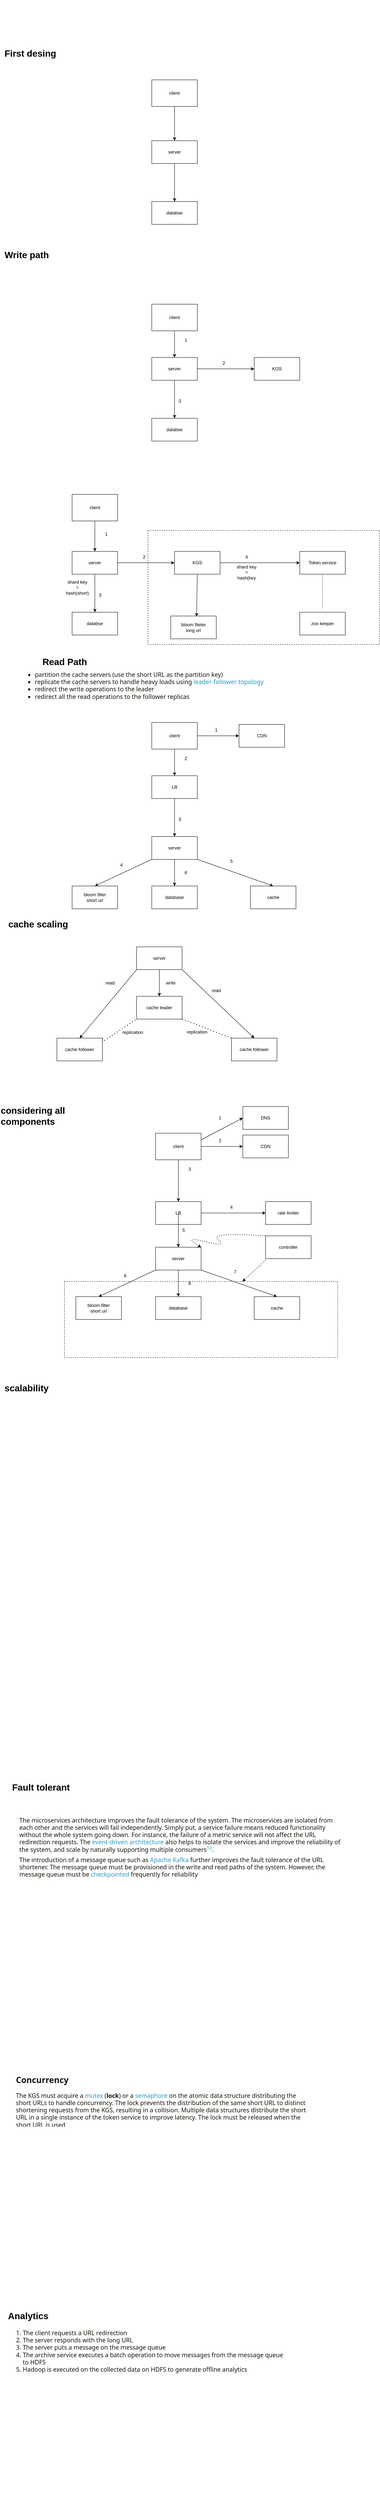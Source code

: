 <mxfile version="24.7.17">
  <diagram name="Page-1" id="XG6kTlbUiC65EXP4oLxX">
    <mxGraphModel dx="1811" dy="2962" grid="1" gridSize="10" guides="1" tooltips="1" connect="1" arrows="1" fold="1" page="1" pageScale="1" pageWidth="827" pageHeight="1169" math="0" shadow="0">
      <root>
        <mxCell id="0" />
        <mxCell id="1" parent="0" />
        <mxCell id="hkUYqx7d3SaLa9oezbLV-2" value="" style="endArrow=classic;html=1;rounded=0;exitX=0.5;exitY=0;exitDx=0;exitDy=0;entryX=0.5;entryY=1;entryDx=0;entryDy=0;noEdgeStyle=1;orthogonal=1;" edge="1" parent="1" source="hkUYqx7d3SaLa9oezbLV-6" target="hkUYqx7d3SaLa9oezbLV-3">
          <mxGeometry width="50" height="50" relative="1" as="geometry">
            <mxPoint x="420" y="-1765" as="sourcePoint" />
            <mxPoint x="510" y="-1770" as="targetPoint" />
            <Array as="points">
              <mxPoint x="320" y="-1828" />
              <mxPoint x="320" y="-1760" />
            </Array>
          </mxGeometry>
        </mxCell>
        <mxCell id="hkUYqx7d3SaLa9oezbLV-3" value="server" style="rounded=0;whiteSpace=wrap;html=1;direction=west;" vertex="1" parent="1">
          <mxGeometry x="260" y="-1740" width="120" height="60" as="geometry" />
        </mxCell>
        <mxCell id="hkUYqx7d3SaLa9oezbLV-4" value="databse" style="rounded=0;whiteSpace=wrap;html=1;direction=west;" vertex="1" parent="1">
          <mxGeometry x="260" y="-1580" width="120" height="60" as="geometry" />
        </mxCell>
        <mxCell id="hkUYqx7d3SaLa9oezbLV-5" value="" style="endArrow=classic;html=1;rounded=0;entryX=0.5;entryY=1;entryDx=0;entryDy=0;exitX=0.5;exitY=0;exitDx=0;exitDy=0;noEdgeStyle=1;orthogonal=1;" edge="1" parent="1" source="hkUYqx7d3SaLa9oezbLV-3" target="hkUYqx7d3SaLa9oezbLV-4">
          <mxGeometry width="50" height="50" relative="1" as="geometry">
            <mxPoint x="650" y="-1550" as="sourcePoint" />
            <mxPoint x="700" y="-1600" as="targetPoint" />
            <Array as="points">
              <mxPoint x="320" y="-1668" />
              <mxPoint x="320" y="-1592" />
            </Array>
          </mxGeometry>
        </mxCell>
        <mxCell id="hkUYqx7d3SaLa9oezbLV-6" value="client" style="rounded=0;whiteSpace=wrap;html=1;direction=west;" vertex="1" parent="1">
          <mxGeometry x="260" y="-1900" width="120" height="70" as="geometry" />
        </mxCell>
        <mxCell id="hkUYqx7d3SaLa9oezbLV-8" value="" style="endArrow=classic;html=1;rounded=0;exitX=0.5;exitY=0;exitDx=0;exitDy=0;entryX=0.5;entryY=1;entryDx=0;entryDy=0;noEdgeStyle=1;orthogonal=1;" edge="1" parent="1" source="hkUYqx7d3SaLa9oezbLV-12" target="hkUYqx7d3SaLa9oezbLV-9">
          <mxGeometry width="50" height="50" relative="1" as="geometry">
            <mxPoint x="420" y="-1195" as="sourcePoint" />
            <mxPoint x="510" y="-1200" as="targetPoint" />
            <Array as="points">
              <mxPoint x="320" y="-1258" />
              <mxPoint x="320" y="-1190" />
            </Array>
          </mxGeometry>
        </mxCell>
        <mxCell id="hkUYqx7d3SaLa9oezbLV-9" value="server" style="rounded=0;whiteSpace=wrap;html=1;direction=west;" vertex="1" parent="1">
          <mxGeometry x="260" y="-1170" width="120" height="60" as="geometry" />
        </mxCell>
        <mxCell id="hkUYqx7d3SaLa9oezbLV-10" value="databse" style="rounded=0;whiteSpace=wrap;html=1;direction=west;" vertex="1" parent="1">
          <mxGeometry x="260" y="-1010" width="120" height="60" as="geometry" />
        </mxCell>
        <mxCell id="hkUYqx7d3SaLa9oezbLV-11" value="" style="endArrow=classic;html=1;rounded=0;entryX=0.5;entryY=1;entryDx=0;entryDy=0;exitX=0.5;exitY=0;exitDx=0;exitDy=0;noEdgeStyle=1;orthogonal=1;" edge="1" parent="1" source="hkUYqx7d3SaLa9oezbLV-9" target="hkUYqx7d3SaLa9oezbLV-10">
          <mxGeometry width="50" height="50" relative="1" as="geometry">
            <mxPoint x="650" y="-980" as="sourcePoint" />
            <mxPoint x="700" y="-1030" as="targetPoint" />
            <Array as="points">
              <mxPoint x="320" y="-1098" />
              <mxPoint x="320" y="-1022" />
            </Array>
          </mxGeometry>
        </mxCell>
        <mxCell id="hkUYqx7d3SaLa9oezbLV-12" value="client" style="rounded=0;whiteSpace=wrap;html=1;direction=west;" vertex="1" parent="1">
          <mxGeometry x="260" y="-1310" width="120" height="70" as="geometry" />
        </mxCell>
        <mxCell id="hkUYqx7d3SaLa9oezbLV-13" value="KGS" style="rounded=0;whiteSpace=wrap;html=1;" vertex="1" parent="1">
          <mxGeometry x="530" y="-1170" width="120" height="60" as="geometry" />
        </mxCell>
        <mxCell id="hkUYqx7d3SaLa9oezbLV-14" value="" style="endArrow=classic;html=1;rounded=0;entryX=0;entryY=0.5;entryDx=0;entryDy=0;exitX=0;exitY=0.5;exitDx=0;exitDy=0;" edge="1" parent="1" source="hkUYqx7d3SaLa9oezbLV-9" target="hkUYqx7d3SaLa9oezbLV-13">
          <mxGeometry width="50" height="50" relative="1" as="geometry">
            <mxPoint x="340" y="-1110" as="sourcePoint" />
            <mxPoint x="390" y="-1160" as="targetPoint" />
          </mxGeometry>
        </mxCell>
        <mxCell id="hkUYqx7d3SaLa9oezbLV-15" value="1" style="text;html=1;align=center;verticalAlign=middle;whiteSpace=wrap;rounded=0;" vertex="1" parent="1">
          <mxGeometry x="320" y="-1230" width="60" height="30" as="geometry" />
        </mxCell>
        <mxCell id="hkUYqx7d3SaLa9oezbLV-16" value="2" style="text;html=1;align=center;verticalAlign=middle;whiteSpace=wrap;rounded=0;" vertex="1" parent="1">
          <mxGeometry x="420" y="-1170" width="60" height="30" as="geometry" />
        </mxCell>
        <mxCell id="hkUYqx7d3SaLa9oezbLV-17" value="3" style="text;html=1;align=center;verticalAlign=middle;whiteSpace=wrap;rounded=0;" vertex="1" parent="1">
          <mxGeometry x="304" y="-1070" width="60" height="30" as="geometry" />
        </mxCell>
        <mxCell id="hkUYqx7d3SaLa9oezbLV-33" value="" style="endArrow=classic;html=1;rounded=0;exitX=0.5;exitY=0;exitDx=0;exitDy=0;entryX=0.5;entryY=1;entryDx=0;entryDy=0;noEdgeStyle=1;orthogonal=1;" edge="1" parent="1" source="hkUYqx7d3SaLa9oezbLV-37" target="hkUYqx7d3SaLa9oezbLV-34">
          <mxGeometry width="50" height="50" relative="1" as="geometry">
            <mxPoint x="210" y="-685" as="sourcePoint" />
            <mxPoint x="300" y="-690" as="targetPoint" />
            <Array as="points">
              <mxPoint x="110" y="-748" />
              <mxPoint x="110" y="-680" />
            </Array>
          </mxGeometry>
        </mxCell>
        <mxCell id="hkUYqx7d3SaLa9oezbLV-34" value="server" style="rounded=0;whiteSpace=wrap;html=1;direction=west;" vertex="1" parent="1">
          <mxGeometry x="50" y="-660" width="120" height="60" as="geometry" />
        </mxCell>
        <mxCell id="hkUYqx7d3SaLa9oezbLV-35" value="databse" style="rounded=0;whiteSpace=wrap;html=1;direction=west;" vertex="1" parent="1">
          <mxGeometry x="50" y="-500" width="120" height="60" as="geometry" />
        </mxCell>
        <mxCell id="hkUYqx7d3SaLa9oezbLV-36" value="" style="endArrow=classic;html=1;rounded=0;entryX=0.5;entryY=1;entryDx=0;entryDy=0;exitX=0.5;exitY=0;exitDx=0;exitDy=0;noEdgeStyle=1;orthogonal=1;" edge="1" parent="1" source="hkUYqx7d3SaLa9oezbLV-34" target="hkUYqx7d3SaLa9oezbLV-35">
          <mxGeometry width="50" height="50" relative="1" as="geometry">
            <mxPoint x="440" y="-470" as="sourcePoint" />
            <mxPoint x="490" y="-520" as="targetPoint" />
            <Array as="points">
              <mxPoint x="110" y="-588" />
              <mxPoint x="110" y="-512" />
            </Array>
          </mxGeometry>
        </mxCell>
        <mxCell id="hkUYqx7d3SaLa9oezbLV-37" value="client" style="rounded=0;whiteSpace=wrap;html=1;direction=west;" vertex="1" parent="1">
          <mxGeometry x="50" y="-810" width="120" height="70" as="geometry" />
        </mxCell>
        <mxCell id="hkUYqx7d3SaLa9oezbLV-38" value="KGS" style="rounded=0;whiteSpace=wrap;html=1;" vertex="1" parent="1">
          <mxGeometry x="320" y="-660" width="120" height="60" as="geometry" />
        </mxCell>
        <mxCell id="hkUYqx7d3SaLa9oezbLV-39" value="" style="endArrow=classic;html=1;rounded=0;entryX=0;entryY=0.5;entryDx=0;entryDy=0;exitX=0;exitY=0.5;exitDx=0;exitDy=0;" edge="1" parent="1" source="hkUYqx7d3SaLa9oezbLV-34" target="hkUYqx7d3SaLa9oezbLV-38">
          <mxGeometry width="50" height="50" relative="1" as="geometry">
            <mxPoint x="130" y="-600" as="sourcePoint" />
            <mxPoint x="180" y="-650" as="targetPoint" />
          </mxGeometry>
        </mxCell>
        <mxCell id="hkUYqx7d3SaLa9oezbLV-40" value="1" style="text;html=1;align=center;verticalAlign=middle;whiteSpace=wrap;rounded=0;" vertex="1" parent="1">
          <mxGeometry x="110" y="-720" width="60" height="30" as="geometry" />
        </mxCell>
        <mxCell id="hkUYqx7d3SaLa9oezbLV-41" value="2" style="text;html=1;align=center;verticalAlign=middle;whiteSpace=wrap;rounded=0;" vertex="1" parent="1">
          <mxGeometry x="210" y="-660" width="60" height="30" as="geometry" />
        </mxCell>
        <mxCell id="hkUYqx7d3SaLa9oezbLV-42" value="3" style="text;html=1;align=center;verticalAlign=middle;whiteSpace=wrap;rounded=0;" vertex="1" parent="1">
          <mxGeometry x="94" y="-560" width="60" height="30" as="geometry" />
        </mxCell>
        <mxCell id="hkUYqx7d3SaLa9oezbLV-43" value="Token service" style="rounded=0;whiteSpace=wrap;html=1;" vertex="1" parent="1">
          <mxGeometry x="650" y="-660" width="120" height="60" as="geometry" />
        </mxCell>
        <mxCell id="hkUYqx7d3SaLa9oezbLV-44" value="" style="endArrow=classic;html=1;rounded=0;entryX=0;entryY=0.5;entryDx=0;entryDy=0;exitX=1;exitY=0.5;exitDx=0;exitDy=0;" edge="1" parent="1" source="hkUYqx7d3SaLa9oezbLV-38" target="hkUYqx7d3SaLa9oezbLV-43">
          <mxGeometry width="50" height="50" relative="1" as="geometry">
            <mxPoint x="340" y="-730" as="sourcePoint" />
            <mxPoint x="390" y="-780" as="targetPoint" />
          </mxGeometry>
        </mxCell>
        <mxCell id="hkUYqx7d3SaLa9oezbLV-45" value="4" style="text;html=1;align=center;verticalAlign=middle;whiteSpace=wrap;rounded=0;" vertex="1" parent="1">
          <mxGeometry x="480" y="-660" width="60" height="30" as="geometry" />
        </mxCell>
        <mxCell id="hkUYqx7d3SaLa9oezbLV-46" value="bloom fileter&lt;br&gt;long url" style="rounded=0;whiteSpace=wrap;html=1;" vertex="1" parent="1">
          <mxGeometry x="310" y="-490" width="120" height="60" as="geometry" />
        </mxCell>
        <mxCell id="hkUYqx7d3SaLa9oezbLV-47" value="zoo keeper" style="rounded=0;whiteSpace=wrap;html=1;" vertex="1" parent="1">
          <mxGeometry x="650" y="-500" width="120" height="60" as="geometry" />
        </mxCell>
        <mxCell id="hkUYqx7d3SaLa9oezbLV-48" value="" style="endArrow=none;dashed=1;html=1;rounded=0;entryX=0.5;entryY=1;entryDx=0;entryDy=0;" edge="1" parent="1" target="hkUYqx7d3SaLa9oezbLV-43">
          <mxGeometry width="50" height="50" relative="1" as="geometry">
            <mxPoint x="710" y="-510" as="sourcePoint" />
            <mxPoint x="720" y="-600" as="targetPoint" />
          </mxGeometry>
        </mxCell>
        <mxCell id="hkUYqx7d3SaLa9oezbLV-49" value="shard key = hash(key" style="text;html=1;align=center;verticalAlign=middle;whiteSpace=wrap;rounded=0;" vertex="1" parent="1">
          <mxGeometry x="480" y="-620" width="60" height="30" as="geometry" />
        </mxCell>
        <mxCell id="hkUYqx7d3SaLa9oezbLV-50" value="" style="endArrow=classic;html=1;rounded=0;entryX=0.567;entryY=0.017;entryDx=0;entryDy=0;entryPerimeter=0;exitX=0.5;exitY=1;exitDx=0;exitDy=0;" edge="1" parent="1" source="hkUYqx7d3SaLa9oezbLV-38" target="hkUYqx7d3SaLa9oezbLV-46">
          <mxGeometry width="50" height="50" relative="1" as="geometry">
            <mxPoint x="340" y="-640" as="sourcePoint" />
            <mxPoint x="390" y="-690" as="targetPoint" />
          </mxGeometry>
        </mxCell>
        <mxCell id="hkUYqx7d3SaLa9oezbLV-52" value="shard key = hash(short)" style="text;html=1;align=center;verticalAlign=middle;whiteSpace=wrap;rounded=0;" vertex="1" parent="1">
          <mxGeometry x="34" y="-580" width="60" height="30" as="geometry" />
        </mxCell>
        <mxCell id="hkUYqx7d3SaLa9oezbLV-53" value="" style="swimlane;startSize=0;dashed=1;" vertex="1" parent="1">
          <mxGeometry x="250" y="-715" width="610" height="300" as="geometry" />
        </mxCell>
        <mxCell id="hkUYqx7d3SaLa9oezbLV-56" value="&lt;h1 style=&quot;margin-top: 0px;&quot;&gt;Read Path&lt;/h1&gt;" style="text;html=1;whiteSpace=wrap;overflow=hidden;rounded=0;" vertex="1" parent="1">
          <mxGeometry x="-30" y="-390" width="180" height="120" as="geometry" />
        </mxCell>
        <mxCell id="hkUYqx7d3SaLa9oezbLV-57" value="" style="endArrow=classic;html=1;rounded=0;exitX=0.5;exitY=0;exitDx=0;exitDy=0;entryX=0.5;entryY=1;entryDx=0;entryDy=0;noEdgeStyle=1;orthogonal=1;" edge="1" parent="1" source="hkUYqx7d3SaLa9oezbLV-61" target="hkUYqx7d3SaLa9oezbLV-58">
          <mxGeometry width="50" height="50" relative="1" as="geometry">
            <mxPoint x="420" y="-95" as="sourcePoint" />
            <mxPoint x="510" y="-100" as="targetPoint" />
            <Array as="points">
              <mxPoint x="320" y="-158" />
              <mxPoint x="320" y="-90" />
            </Array>
          </mxGeometry>
        </mxCell>
        <mxCell id="hkUYqx7d3SaLa9oezbLV-58" value="LB" style="rounded=0;whiteSpace=wrap;html=1;direction=west;" vertex="1" parent="1">
          <mxGeometry x="260" y="-70" width="120" height="60" as="geometry" />
        </mxCell>
        <mxCell id="hkUYqx7d3SaLa9oezbLV-59" value="server" style="rounded=0;whiteSpace=wrap;html=1;direction=west;" vertex="1" parent="1">
          <mxGeometry x="260" y="90" width="120" height="60" as="geometry" />
        </mxCell>
        <mxCell id="hkUYqx7d3SaLa9oezbLV-60" value="" style="endArrow=classic;html=1;rounded=0;entryX=0.5;entryY=1;entryDx=0;entryDy=0;exitX=0.5;exitY=0;exitDx=0;exitDy=0;noEdgeStyle=1;orthogonal=1;" edge="1" parent="1" source="hkUYqx7d3SaLa9oezbLV-58" target="hkUYqx7d3SaLa9oezbLV-59">
          <mxGeometry width="50" height="50" relative="1" as="geometry">
            <mxPoint x="650" y="120" as="sourcePoint" />
            <mxPoint x="700" y="70" as="targetPoint" />
            <Array as="points">
              <mxPoint x="320" y="2" />
              <mxPoint x="320" y="78" />
            </Array>
          </mxGeometry>
        </mxCell>
        <mxCell id="hkUYqx7d3SaLa9oezbLV-61" value="client" style="rounded=0;whiteSpace=wrap;html=1;direction=west;" vertex="1" parent="1">
          <mxGeometry x="260" y="-210" width="120" height="70" as="geometry" />
        </mxCell>
        <mxCell id="hkUYqx7d3SaLa9oezbLV-62" value="database" style="rounded=0;whiteSpace=wrap;html=1;" vertex="1" parent="1">
          <mxGeometry x="260" y="220" width="120" height="60" as="geometry" />
        </mxCell>
        <mxCell id="hkUYqx7d3SaLa9oezbLV-63" value="" style="endArrow=classic;html=1;rounded=0;entryX=0.5;entryY=0;entryDx=0;entryDy=0;exitX=0.5;exitY=0;exitDx=0;exitDy=0;" edge="1" parent="1" source="hkUYqx7d3SaLa9oezbLV-59" target="hkUYqx7d3SaLa9oezbLV-62">
          <mxGeometry width="50" height="50" relative="1" as="geometry">
            <mxPoint x="340" y="-10" as="sourcePoint" />
            <mxPoint x="390" y="-60" as="targetPoint" />
          </mxGeometry>
        </mxCell>
        <mxCell id="hkUYqx7d3SaLa9oezbLV-64" value="2" style="text;html=1;align=center;verticalAlign=middle;whiteSpace=wrap;rounded=0;" vertex="1" parent="1">
          <mxGeometry x="320" y="-130" width="60" height="30" as="geometry" />
        </mxCell>
        <mxCell id="hkUYqx7d3SaLa9oezbLV-66" value="3" style="text;html=1;align=center;verticalAlign=middle;whiteSpace=wrap;rounded=0;" vertex="1" parent="1">
          <mxGeometry x="304" y="30" width="60" height="30" as="geometry" />
        </mxCell>
        <mxCell id="hkUYqx7d3SaLa9oezbLV-67" value="CDN" style="rounded=0;whiteSpace=wrap;html=1;" vertex="1" parent="1">
          <mxGeometry x="490" y="-205" width="120" height="60" as="geometry" />
        </mxCell>
        <mxCell id="hkUYqx7d3SaLa9oezbLV-68" value="1" style="text;html=1;align=center;verticalAlign=middle;whiteSpace=wrap;rounded=0;" vertex="1" parent="1">
          <mxGeometry x="400" y="-205" width="60" height="30" as="geometry" />
        </mxCell>
        <mxCell id="hkUYqx7d3SaLa9oezbLV-69" value="" style="endArrow=classic;html=1;rounded=0;entryX=0;entryY=0.5;entryDx=0;entryDy=0;exitX=0;exitY=0.5;exitDx=0;exitDy=0;" edge="1" parent="1" source="hkUYqx7d3SaLa9oezbLV-61" target="hkUYqx7d3SaLa9oezbLV-67">
          <mxGeometry width="50" height="50" relative="1" as="geometry">
            <mxPoint x="340" y="10" as="sourcePoint" />
            <mxPoint x="390" y="-40" as="targetPoint" />
          </mxGeometry>
        </mxCell>
        <mxCell id="hkUYqx7d3SaLa9oezbLV-70" value="cache" style="rounded=0;whiteSpace=wrap;html=1;" vertex="1" parent="1">
          <mxGeometry x="520" y="220" width="120" height="60" as="geometry" />
        </mxCell>
        <mxCell id="hkUYqx7d3SaLa9oezbLV-71" value="bloom filter&lt;br&gt;short url" style="rounded=0;whiteSpace=wrap;html=1;" vertex="1" parent="1">
          <mxGeometry x="50" y="220" width="120" height="60" as="geometry" />
        </mxCell>
        <mxCell id="hkUYqx7d3SaLa9oezbLV-72" value="" style="endArrow=classic;html=1;rounded=0;entryX=0.5;entryY=0;entryDx=0;entryDy=0;exitX=1;exitY=0;exitDx=0;exitDy=0;" edge="1" parent="1" source="hkUYqx7d3SaLa9oezbLV-59" target="hkUYqx7d3SaLa9oezbLV-71">
          <mxGeometry width="50" height="50" relative="1" as="geometry">
            <mxPoint x="340" y="10" as="sourcePoint" />
            <mxPoint x="390" y="-40" as="targetPoint" />
          </mxGeometry>
        </mxCell>
        <mxCell id="hkUYqx7d3SaLa9oezbLV-76" value="" style="endArrow=classic;html=1;rounded=0;entryX=0.5;entryY=0;entryDx=0;entryDy=0;exitX=0;exitY=0;exitDx=0;exitDy=0;" edge="1" parent="1" source="hkUYqx7d3SaLa9oezbLV-59" target="hkUYqx7d3SaLa9oezbLV-70">
          <mxGeometry width="50" height="50" relative="1" as="geometry">
            <mxPoint x="340" y="10" as="sourcePoint" />
            <mxPoint x="390" y="-40" as="targetPoint" />
          </mxGeometry>
        </mxCell>
        <mxCell id="hkUYqx7d3SaLa9oezbLV-77" value="4" style="text;html=1;align=center;verticalAlign=middle;whiteSpace=wrap;rounded=0;" vertex="1" parent="1">
          <mxGeometry x="150" y="150" width="60" height="30" as="geometry" />
        </mxCell>
        <mxCell id="hkUYqx7d3SaLa9oezbLV-78" value="5" style="text;html=1;align=center;verticalAlign=middle;whiteSpace=wrap;rounded=0;" vertex="1" parent="1">
          <mxGeometry x="440" y="140" width="60" height="30" as="geometry" />
        </mxCell>
        <mxCell id="hkUYqx7d3SaLa9oezbLV-79" value="6" style="text;html=1;align=center;verticalAlign=middle;whiteSpace=wrap;rounded=0;" vertex="1" parent="1">
          <mxGeometry x="320" y="170" width="60" height="30" as="geometry" />
        </mxCell>
        <mxCell id="hkUYqx7d3SaLa9oezbLV-84" value="&lt;h1 style=&quot;margin-top: 0px;&quot;&gt;&lt;ul style=&quot;margin: 0.5rem 0px; padding-left: 2.5rem; color: rgb(22, 18, 9); font-family: system-ui, -apple-system, &amp;quot;Segoe UI&amp;quot;, Roboto, Emoji, Helvetica, Arial, sans-serif; font-size: 16px; font-weight: 400; background-color: rgb(255, 255, 255);&quot;&gt;&lt;li&gt;partition the cache servers (use the short URL as the partition key)&lt;/li&gt;&lt;li&gt;replicate the cache servers to handle heavy loads using&amp;nbsp;&lt;a style=&quot;background-color: transparent; text-decoration-line: none; color: rgb(45, 150, 189); overflow-wrap: break-word;&quot; rel=&quot;noopener noreffer&quot; target=&quot;_blank&quot; href=&quot;https://redis.io/docs/management/replication/&quot;&gt;leader-follower topology&lt;/a&gt;&lt;/li&gt;&lt;li&gt;redirect the write operations to the leader&lt;/li&gt;&lt;li&gt;redirect all the read operations to the follower replicas&lt;/li&gt;&lt;/ul&gt;&lt;/h1&gt;" style="text;html=1;whiteSpace=wrap;overflow=hidden;rounded=0;" vertex="1" parent="1">
          <mxGeometry x="-90" y="-360" width="730" height="120" as="geometry" />
        </mxCell>
        <mxCell id="hkUYqx7d3SaLa9oezbLV-87" value="&lt;h1 style=&quot;margin-top: 0px;&quot;&gt;cache scaling&lt;/h1&gt;" style="text;html=1;whiteSpace=wrap;overflow=hidden;rounded=0;" vertex="1" parent="1">
          <mxGeometry x="-120" y="300" width="180" height="120" as="geometry" />
        </mxCell>
        <mxCell id="hkUYqx7d3SaLa9oezbLV-88" value="server" style="rounded=0;whiteSpace=wrap;html=1;direction=west;" vertex="1" parent="1">
          <mxGeometry x="220" y="380" width="120" height="60" as="geometry" />
        </mxCell>
        <mxCell id="hkUYqx7d3SaLa9oezbLV-89" value="cache leader" style="rounded=0;whiteSpace=wrap;html=1;" vertex="1" parent="1">
          <mxGeometry x="220" y="510" width="120" height="60" as="geometry" />
        </mxCell>
        <mxCell id="hkUYqx7d3SaLa9oezbLV-90" value="" style="endArrow=classic;html=1;rounded=0;entryX=0.5;entryY=0;entryDx=0;entryDy=0;exitX=0.5;exitY=0;exitDx=0;exitDy=0;" edge="1" parent="1" source="hkUYqx7d3SaLa9oezbLV-88" target="hkUYqx7d3SaLa9oezbLV-89">
          <mxGeometry width="50" height="50" relative="1" as="geometry">
            <mxPoint x="300" y="280" as="sourcePoint" />
            <mxPoint x="350" y="230" as="targetPoint" />
          </mxGeometry>
        </mxCell>
        <mxCell id="hkUYqx7d3SaLa9oezbLV-91" value="cache follower" style="rounded=0;whiteSpace=wrap;html=1;" vertex="1" parent="1">
          <mxGeometry x="470" y="620" width="120" height="60" as="geometry" />
        </mxCell>
        <mxCell id="hkUYqx7d3SaLa9oezbLV-92" value="cache follower" style="rounded=0;whiteSpace=wrap;html=1;" vertex="1" parent="1">
          <mxGeometry x="10" y="620" width="120" height="60" as="geometry" />
        </mxCell>
        <mxCell id="hkUYqx7d3SaLa9oezbLV-93" value="" style="endArrow=classic;html=1;rounded=0;entryX=0.5;entryY=0;entryDx=0;entryDy=0;exitX=1;exitY=0;exitDx=0;exitDy=0;" edge="1" parent="1" source="hkUYqx7d3SaLa9oezbLV-88" target="hkUYqx7d3SaLa9oezbLV-92">
          <mxGeometry width="50" height="50" relative="1" as="geometry">
            <mxPoint x="300" y="300" as="sourcePoint" />
            <mxPoint x="350" y="250" as="targetPoint" />
          </mxGeometry>
        </mxCell>
        <mxCell id="hkUYqx7d3SaLa9oezbLV-94" value="" style="endArrow=classic;html=1;rounded=0;entryX=0.5;entryY=0;entryDx=0;entryDy=0;exitX=0;exitY=0;exitDx=0;exitDy=0;" edge="1" parent="1" source="hkUYqx7d3SaLa9oezbLV-88" target="hkUYqx7d3SaLa9oezbLV-91">
          <mxGeometry width="50" height="50" relative="1" as="geometry">
            <mxPoint x="300" y="300" as="sourcePoint" />
            <mxPoint x="350" y="250" as="targetPoint" />
          </mxGeometry>
        </mxCell>
        <mxCell id="hkUYqx7d3SaLa9oezbLV-95" value="read" style="text;html=1;align=center;verticalAlign=middle;whiteSpace=wrap;rounded=0;" vertex="1" parent="1">
          <mxGeometry x="120" y="460" width="60" height="30" as="geometry" />
        </mxCell>
        <mxCell id="hkUYqx7d3SaLa9oezbLV-96" value="read" style="text;html=1;align=center;verticalAlign=middle;whiteSpace=wrap;rounded=0;" vertex="1" parent="1">
          <mxGeometry x="400" y="480" width="60" height="30" as="geometry" />
        </mxCell>
        <mxCell id="hkUYqx7d3SaLa9oezbLV-97" value="write" style="text;html=1;align=center;verticalAlign=middle;whiteSpace=wrap;rounded=0;" vertex="1" parent="1">
          <mxGeometry x="280" y="460" width="60" height="30" as="geometry" />
        </mxCell>
        <mxCell id="hkUYqx7d3SaLa9oezbLV-98" value="" style="endArrow=none;dashed=1;html=1;dashPattern=1 3;strokeWidth=2;rounded=0;entryX=0;entryY=1;entryDx=0;entryDy=0;exitX=1;exitY=0;exitDx=0;exitDy=0;" edge="1" parent="1" source="hkUYqx7d3SaLa9oezbLV-92" target="hkUYqx7d3SaLa9oezbLV-89">
          <mxGeometry width="50" height="50" relative="1" as="geometry">
            <mxPoint x="340" y="390" as="sourcePoint" />
            <mxPoint x="390" y="340" as="targetPoint" />
            <Array as="points">
              <mxPoint x="130" y="630" />
            </Array>
          </mxGeometry>
        </mxCell>
        <mxCell id="hkUYqx7d3SaLa9oezbLV-99" value="" style="endArrow=none;dashed=1;html=1;dashPattern=1 3;strokeWidth=2;rounded=0;entryX=0;entryY=0;entryDx=0;entryDy=0;exitX=1;exitY=1;exitDx=0;exitDy=0;" edge="1" parent="1" source="hkUYqx7d3SaLa9oezbLV-89" target="hkUYqx7d3SaLa9oezbLV-91">
          <mxGeometry width="50" height="50" relative="1" as="geometry">
            <mxPoint x="360" y="630" as="sourcePoint" />
            <mxPoint x="410" y="580" as="targetPoint" />
          </mxGeometry>
        </mxCell>
        <mxCell id="hkUYqx7d3SaLa9oezbLV-100" value="replication" style="text;html=1;align=center;verticalAlign=middle;whiteSpace=wrap;rounded=0;" vertex="1" parent="1">
          <mxGeometry x="180" y="590" width="60" height="30" as="geometry" />
        </mxCell>
        <mxCell id="hkUYqx7d3SaLa9oezbLV-101" value="replication" style="text;whiteSpace=wrap;html=1;" vertex="1" parent="1">
          <mxGeometry x="350" y="590" width="90" height="40" as="geometry" />
        </mxCell>
        <mxCell id="hkUYqx7d3SaLa9oezbLV-102" value="&lt;h1 style=&quot;margin-top: 0px;&quot;&gt;considering all components&lt;/h1&gt;" style="text;html=1;whiteSpace=wrap;overflow=hidden;rounded=0;" vertex="1" parent="1">
          <mxGeometry x="-140" y="790" width="180" height="120" as="geometry" />
        </mxCell>
        <mxCell id="hkUYqx7d3SaLa9oezbLV-123" value="" style="endArrow=classic;html=1;rounded=0;exitX=0.5;exitY=0;exitDx=0;exitDy=0;entryX=0.5;entryY=1;entryDx=0;entryDy=0;noEdgeStyle=1;orthogonal=1;" edge="1" parent="1" source="hkUYqx7d3SaLa9oezbLV-127" target="hkUYqx7d3SaLa9oezbLV-124">
          <mxGeometry width="50" height="50" relative="1" as="geometry">
            <mxPoint x="430" y="985" as="sourcePoint" />
            <mxPoint x="520" y="980" as="targetPoint" />
            <Array as="points">
              <mxPoint x="330" y="922" />
              <mxPoint x="330" y="990" />
            </Array>
          </mxGeometry>
        </mxCell>
        <mxCell id="hkUYqx7d3SaLa9oezbLV-124" value="LB" style="rounded=0;whiteSpace=wrap;html=1;direction=west;" vertex="1" parent="1">
          <mxGeometry x="270" y="1050" width="120" height="60" as="geometry" />
        </mxCell>
        <mxCell id="hkUYqx7d3SaLa9oezbLV-125" value="server" style="rounded=0;whiteSpace=wrap;html=1;direction=west;" vertex="1" parent="1">
          <mxGeometry x="270" y="1170" width="120" height="60" as="geometry" />
        </mxCell>
        <mxCell id="hkUYqx7d3SaLa9oezbLV-126" value="" style="endArrow=classic;html=1;rounded=0;entryX=0.5;entryY=1;entryDx=0;entryDy=0;exitX=0.5;exitY=0;exitDx=0;exitDy=0;noEdgeStyle=1;orthogonal=1;" edge="1" parent="1" source="hkUYqx7d3SaLa9oezbLV-124" target="hkUYqx7d3SaLa9oezbLV-125">
          <mxGeometry width="50" height="50" relative="1" as="geometry">
            <mxPoint x="660" y="1200" as="sourcePoint" />
            <mxPoint x="710" y="1150" as="targetPoint" />
            <Array as="points">
              <mxPoint x="330" y="1082" />
              <mxPoint x="330" y="1158" />
            </Array>
          </mxGeometry>
        </mxCell>
        <mxCell id="hkUYqx7d3SaLa9oezbLV-127" value="client" style="rounded=0;whiteSpace=wrap;html=1;direction=west;" vertex="1" parent="1">
          <mxGeometry x="270" y="870" width="120" height="70" as="geometry" />
        </mxCell>
        <mxCell id="hkUYqx7d3SaLa9oezbLV-128" value="database" style="rounded=0;whiteSpace=wrap;html=1;" vertex="1" parent="1">
          <mxGeometry x="270" y="1300" width="120" height="60" as="geometry" />
        </mxCell>
        <mxCell id="hkUYqx7d3SaLa9oezbLV-129" value="" style="endArrow=classic;html=1;rounded=0;entryX=0.5;entryY=0;entryDx=0;entryDy=0;exitX=0.5;exitY=0;exitDx=0;exitDy=0;" edge="1" parent="1" source="hkUYqx7d3SaLa9oezbLV-125" target="hkUYqx7d3SaLa9oezbLV-128">
          <mxGeometry width="50" height="50" relative="1" as="geometry">
            <mxPoint x="350" y="1070" as="sourcePoint" />
            <mxPoint x="400" y="1020" as="targetPoint" />
          </mxGeometry>
        </mxCell>
        <mxCell id="hkUYqx7d3SaLa9oezbLV-130" value="3" style="text;html=1;align=center;verticalAlign=middle;whiteSpace=wrap;rounded=0;" vertex="1" parent="1">
          <mxGeometry x="330" y="950" width="60" height="30" as="geometry" />
        </mxCell>
        <mxCell id="hkUYqx7d3SaLa9oezbLV-131" value="5" style="text;html=1;align=center;verticalAlign=middle;whiteSpace=wrap;rounded=0;" vertex="1" parent="1">
          <mxGeometry x="314" y="1110" width="60" height="30" as="geometry" />
        </mxCell>
        <mxCell id="hkUYqx7d3SaLa9oezbLV-132" value="CDN" style="rounded=0;whiteSpace=wrap;html=1;" vertex="1" parent="1">
          <mxGeometry x="500" y="875" width="120" height="60" as="geometry" />
        </mxCell>
        <mxCell id="hkUYqx7d3SaLa9oezbLV-133" value="2" style="text;html=1;align=center;verticalAlign=middle;whiteSpace=wrap;rounded=0;" vertex="1" parent="1">
          <mxGeometry x="410" y="875" width="60" height="30" as="geometry" />
        </mxCell>
        <mxCell id="hkUYqx7d3SaLa9oezbLV-134" value="" style="endArrow=classic;html=1;rounded=0;entryX=0;entryY=0.5;entryDx=0;entryDy=0;exitX=0;exitY=0.5;exitDx=0;exitDy=0;" edge="1" parent="1" source="hkUYqx7d3SaLa9oezbLV-127" target="hkUYqx7d3SaLa9oezbLV-132">
          <mxGeometry width="50" height="50" relative="1" as="geometry">
            <mxPoint x="350" y="1090" as="sourcePoint" />
            <mxPoint x="400" y="1040" as="targetPoint" />
          </mxGeometry>
        </mxCell>
        <mxCell id="hkUYqx7d3SaLa9oezbLV-135" value="cache" style="rounded=0;whiteSpace=wrap;html=1;" vertex="1" parent="1">
          <mxGeometry x="530" y="1300" width="120" height="60" as="geometry" />
        </mxCell>
        <mxCell id="hkUYqx7d3SaLa9oezbLV-136" value="bloom filter&lt;br&gt;short url" style="rounded=0;whiteSpace=wrap;html=1;" vertex="1" parent="1">
          <mxGeometry x="60" y="1300" width="120" height="60" as="geometry" />
        </mxCell>
        <mxCell id="hkUYqx7d3SaLa9oezbLV-137" value="" style="endArrow=classic;html=1;rounded=0;entryX=0.5;entryY=0;entryDx=0;entryDy=0;exitX=1;exitY=0;exitDx=0;exitDy=0;" edge="1" parent="1" source="hkUYqx7d3SaLa9oezbLV-125" target="hkUYqx7d3SaLa9oezbLV-136">
          <mxGeometry width="50" height="50" relative="1" as="geometry">
            <mxPoint x="350" y="1090" as="sourcePoint" />
            <mxPoint x="400" y="1040" as="targetPoint" />
          </mxGeometry>
        </mxCell>
        <mxCell id="hkUYqx7d3SaLa9oezbLV-138" value="" style="endArrow=classic;html=1;rounded=0;entryX=0.5;entryY=0;entryDx=0;entryDy=0;exitX=0;exitY=0;exitDx=0;exitDy=0;" edge="1" parent="1" source="hkUYqx7d3SaLa9oezbLV-125" target="hkUYqx7d3SaLa9oezbLV-135">
          <mxGeometry width="50" height="50" relative="1" as="geometry">
            <mxPoint x="350" y="1090" as="sourcePoint" />
            <mxPoint x="400" y="1040" as="targetPoint" />
          </mxGeometry>
        </mxCell>
        <mxCell id="hkUYqx7d3SaLa9oezbLV-139" value="6" style="text;html=1;align=center;verticalAlign=middle;whiteSpace=wrap;rounded=0;" vertex="1" parent="1">
          <mxGeometry x="160" y="1230" width="60" height="30" as="geometry" />
        </mxCell>
        <mxCell id="hkUYqx7d3SaLa9oezbLV-140" value="7" style="text;html=1;align=center;verticalAlign=middle;whiteSpace=wrap;rounded=0;" vertex="1" parent="1">
          <mxGeometry x="450" y="1220" width="60" height="30" as="geometry" />
        </mxCell>
        <mxCell id="hkUYqx7d3SaLa9oezbLV-141" value="8" style="text;html=1;align=center;verticalAlign=middle;whiteSpace=wrap;rounded=0;" vertex="1" parent="1">
          <mxGeometry x="330" y="1250" width="60" height="30" as="geometry" />
        </mxCell>
        <mxCell id="hkUYqx7d3SaLa9oezbLV-142" value="DNS" style="rounded=0;whiteSpace=wrap;html=1;" vertex="1" parent="1">
          <mxGeometry x="500" y="800" width="120" height="60" as="geometry" />
        </mxCell>
        <mxCell id="hkUYqx7d3SaLa9oezbLV-143" value="" style="endArrow=classic;html=1;rounded=0;entryX=0;entryY=0.5;entryDx=0;entryDy=0;exitX=0;exitY=0.75;exitDx=0;exitDy=0;" edge="1" parent="1" source="hkUYqx7d3SaLa9oezbLV-127" target="hkUYqx7d3SaLa9oezbLV-142">
          <mxGeometry width="50" height="50" relative="1" as="geometry">
            <mxPoint x="340" y="970" as="sourcePoint" />
            <mxPoint x="390" y="920" as="targetPoint" />
          </mxGeometry>
        </mxCell>
        <mxCell id="hkUYqx7d3SaLa9oezbLV-144" value="1" style="text;html=1;align=center;verticalAlign=middle;whiteSpace=wrap;rounded=0;" vertex="1" parent="1">
          <mxGeometry x="410" y="815" width="60" height="30" as="geometry" />
        </mxCell>
        <mxCell id="hkUYqx7d3SaLa9oezbLV-145" value="rate limiter" style="rounded=0;whiteSpace=wrap;html=1;" vertex="1" parent="1">
          <mxGeometry x="560" y="1050" width="120" height="60" as="geometry" />
        </mxCell>
        <mxCell id="hkUYqx7d3SaLa9oezbLV-146" value="" style="endArrow=classic;html=1;rounded=0;entryX=0;entryY=0.5;entryDx=0;entryDy=0;exitX=0;exitY=0.5;exitDx=0;exitDy=0;" edge="1" parent="1" source="hkUYqx7d3SaLa9oezbLV-124" target="hkUYqx7d3SaLa9oezbLV-145">
          <mxGeometry width="50" height="50" relative="1" as="geometry">
            <mxPoint x="340" y="1190" as="sourcePoint" />
            <mxPoint x="390" y="1140" as="targetPoint" />
          </mxGeometry>
        </mxCell>
        <mxCell id="hkUYqx7d3SaLa9oezbLV-148" value="4" style="text;html=1;align=center;verticalAlign=middle;whiteSpace=wrap;rounded=0;" vertex="1" parent="1">
          <mxGeometry x="440" y="1050" width="60" height="30" as="geometry" />
        </mxCell>
        <mxCell id="hkUYqx7d3SaLa9oezbLV-149" value="controller" style="rounded=0;whiteSpace=wrap;html=1;" vertex="1" parent="1">
          <mxGeometry x="560" y="1140" width="120" height="60" as="geometry" />
        </mxCell>
        <mxCell id="hkUYqx7d3SaLa9oezbLV-150" value="" style="curved=1;endArrow=classic;html=1;rounded=0;entryX=0;entryY=1;entryDx=0;entryDy=0;exitX=0;exitY=0;exitDx=0;exitDy=0;dashed=1;" edge="1" parent="1" source="hkUYqx7d3SaLa9oezbLV-149" target="hkUYqx7d3SaLa9oezbLV-125">
          <mxGeometry width="50" height="50" relative="1" as="geometry">
            <mxPoint x="340" y="1190" as="sourcePoint" />
            <mxPoint x="390" y="1140" as="targetPoint" />
            <Array as="points">
              <mxPoint x="410" y="1130" />
              <mxPoint x="460" y="1170" />
              <mxPoint x="340" y="1140" />
            </Array>
          </mxGeometry>
        </mxCell>
        <mxCell id="hkUYqx7d3SaLa9oezbLV-153" value="" style="endArrow=classic;html=1;rounded=0;dashed=1;" edge="1" parent="1" target="hkUYqx7d3SaLa9oezbLV-154">
          <mxGeometry width="50" height="50" relative="1" as="geometry">
            <mxPoint x="560" y="1204" as="sourcePoint" />
            <mxPoint x="550" y="1260" as="targetPoint" />
          </mxGeometry>
        </mxCell>
        <mxCell id="hkUYqx7d3SaLa9oezbLV-154" value="" style="swimlane;startSize=0;dashed=1;" vertex="1" parent="1">
          <mxGeometry x="30" y="1260" width="720" height="200" as="geometry" />
        </mxCell>
        <mxCell id="hkUYqx7d3SaLa9oezbLV-155" value="&lt;h1 style=&quot;margin-top: 0px;&quot;&gt;&lt;br&gt;&lt;/h1&gt;" style="text;html=1;whiteSpace=wrap;overflow=hidden;rounded=0;" vertex="1" parent="1">
          <mxGeometry x="-140" y="-2110" width="180" height="120" as="geometry" />
        </mxCell>
        <mxCell id="hkUYqx7d3SaLa9oezbLV-156" value="&lt;h1 style=&quot;margin-top: 0px;&quot;&gt;Write path&lt;/h1&gt;" style="text;html=1;whiteSpace=wrap;overflow=hidden;rounded=0;" vertex="1" parent="1">
          <mxGeometry x="-130" y="-1460" width="180" height="120" as="geometry" />
        </mxCell>
        <mxCell id="hkUYqx7d3SaLa9oezbLV-157" value="&lt;h1 style=&quot;margin-top: 0px;&quot;&gt;First desing&lt;/h1&gt;" style="text;html=1;whiteSpace=wrap;overflow=hidden;rounded=0;" vertex="1" parent="1">
          <mxGeometry x="-130" y="-1990" width="180" height="120" as="geometry" />
        </mxCell>
        <mxCell id="hkUYqx7d3SaLa9oezbLV-158" value="" style="shape=image;verticalLabelPosition=bottom;labelBackgroundColor=default;verticalAlign=top;aspect=fixed;imageAspect=0;image=https://systemdesign.one/url-shortening-system-design/distributed-lock.webp;" vertex="1" parent="1">
          <mxGeometry x="-100" y="3520" width="700" height="410" as="geometry" />
        </mxCell>
        <mxCell id="hkUYqx7d3SaLa9oezbLV-159" value="&lt;h1 style=&quot;margin-top: 0px;&quot;&gt;scalability&lt;/h1&gt;" style="text;html=1;whiteSpace=wrap;overflow=hidden;rounded=0;" vertex="1" parent="1">
          <mxGeometry x="-130" y="1520" width="180" height="120" as="geometry" />
        </mxCell>
        <mxCell id="hkUYqx7d3SaLa9oezbLV-160" value="" style="shape=image;verticalLabelPosition=bottom;labelBackgroundColor=default;verticalAlign=top;aspect=fixed;imageAspect=0;image=https://systemdesign.one/url-shortening-system-design/segregated-read-write-paths.webp;" vertex="1" parent="1">
          <mxGeometry x="-51" y="1598" width="661" height="478.83" as="geometry" />
        </mxCell>
        <mxCell id="hkUYqx7d3SaLa9oezbLV-161" value="&lt;h1 style=&quot;margin-top: 0px;&quot;&gt;Fault tolerant&lt;/h1&gt;" style="text;html=1;whiteSpace=wrap;overflow=hidden;rounded=0;" vertex="1" parent="1">
          <mxGeometry x="-110" y="2570" width="180" height="120" as="geometry" />
        </mxCell>
        <UserObject label="&lt;meta charset=&quot;utf-8&quot;&gt;&lt;p style=&quot;margin: 0.5rem 0px; color: rgb(22, 18, 9); font-family: system-ui, -apple-system, &amp;quot;Segoe UI&amp;quot;, Roboto, Emoji, Helvetica, Arial, sans-serif; font-size: 16px; font-style: normal; font-variant-ligatures: normal; font-variant-caps: normal; font-weight: 400; letter-spacing: normal; orphans: 2; text-align: start; text-indent: 0px; text-transform: none; widows: 2; word-spacing: 0px; -webkit-text-stroke-width: 0px; white-space: normal; background-color: rgb(255, 255, 255); text-decoration-thickness: initial; text-decoration-style: initial; text-decoration-color: initial;&quot;&gt;The microservices architecture improves the fault tolerance of the system. The microservices are isolated from each other and the services will fail independently. Simply put, a service failure means reduced functionality without the whole system going down. For instance, the failure of a metric service will not affect the URL redirection requests. The&lt;span&gt;&amp;nbsp;&lt;/span&gt;&lt;a style=&quot;background-color: transparent; text-decoration: none; color: rgb(45, 150, 189); overflow-wrap: break-word;&quot; rel=&quot;noopener noreffer&quot; target=&quot;_blank&quot; href=&quot;https://en.wikipedia.org/wiki/Event-driven_architecture&quot;&gt;event-driven architecture&lt;/a&gt;&lt;span&gt;&amp;nbsp;&lt;/span&gt;also helps to isolate the services and improve the reliability of the system, and scale by naturally supporting multiple consumers&lt;sup style=&quot;font-size: 12px; line-height: 0; position: relative; vertical-align: baseline; top: -0.5em; scroll-margin-top: calc(var(--header-height) + .5rem);&quot; id=&quot;fnref:12&quot;&gt;&lt;a style=&quot;background-color: transparent; text-decoration: none; color: rgb(45, 150, 189); overflow-wrap: break-word;&quot; role=&quot;doc-noteref&quot; class=&quot;footnote-ref&quot; href=&quot;https://systemdesign.one/url-shortening-system-design/#fn:12&quot;&gt;12&lt;/a&gt;&lt;/sup&gt;.&lt;/p&gt;&lt;p style=&quot;margin: 0.5rem 0px; color: rgb(22, 18, 9); font-family: system-ui, -apple-system, &amp;quot;Segoe UI&amp;quot;, Roboto, Emoji, Helvetica, Arial, sans-serif; font-size: 16px; font-style: normal; font-variant-ligatures: normal; font-variant-caps: normal; font-weight: 400; letter-spacing: normal; orphans: 2; text-align: start; text-indent: 0px; text-transform: none; widows: 2; word-spacing: 0px; -webkit-text-stroke-width: 0px; white-space: normal; background-color: rgb(255, 255, 255); text-decoration-thickness: initial; text-decoration-style: initial; text-decoration-color: initial;&quot;&gt;The introduction of a message queue such as&lt;span&gt;&amp;nbsp;&lt;/span&gt;&lt;a style=&quot;background-color: transparent; text-decoration: none; color: rgb(45, 150, 189); overflow-wrap: break-word;&quot; rel=&quot;noopener noreffer&quot; target=&quot;_blank&quot; href=&quot;https://kafka.apache.org/&quot;&gt;Apache Kafka&lt;/a&gt;&lt;span&gt;&amp;nbsp;&lt;/span&gt;further improves the fault tolerance of the URL shortener. The message queue must be provisioned in the write and read paths of the system. However, the message queue must be&lt;span&gt;&amp;nbsp;&lt;/span&gt;&lt;a style=&quot;background-color: transparent; text-decoration: none; color: rgb(45, 150, 189); overflow-wrap: break-word;&quot; rel=&quot;noopener noreffer&quot; target=&quot;_blank&quot; href=&quot;https://en.wikipedia.org/wiki/Application_checkpointing&quot;&gt;checkpointed&lt;/a&gt;&lt;span&gt;&amp;nbsp;&lt;/span&gt;frequently for reliability&lt;/p&gt;" link="&lt;meta charset=&quot;utf-8&quot;&gt;&lt;p style=&quot;margin: 0.5rem 0px; color: rgb(22, 18, 9); font-family: system-ui, -apple-system, &amp;quot;Segoe UI&amp;quot;, Roboto, Emoji, Helvetica, Arial, sans-serif; font-size: 16px; font-style: normal; font-variant-ligatures: normal; font-variant-caps: normal; font-weight: 400; letter-spacing: normal; orphans: 2; text-align: start; text-indent: 0px; text-transform: none; widows: 2; word-spacing: 0px; -webkit-text-stroke-width: 0px; white-space: normal; background-color: rgb(255, 255, 255); text-decoration-thickness: initial; text-decoration-style: initial; text-decoration-color: initial;&quot;&gt;The microservices architecture improves the fault tolerance of the system. The microservices are isolated from each other and the services will fail independently. Simply put, a service failure means reduced functionality without the whole system going down. For instance, the failure of a metric service will not affect the URL redirection requests. The&lt;span&gt;&amp;nbsp;&lt;/span&gt;&lt;a style=&quot;background-color: transparent; text-decoration: none; color: rgb(45, 150, 189); overflow-wrap: break-word;&quot; rel=&quot;noopener noreffer&quot; target=&quot;_blank&quot; href=&quot;https://en.wikipedia.org/wiki/Event-driven_architecture&quot;&gt;event-driven architecture&lt;/a&gt;&lt;span&gt;&amp;nbsp;&lt;/span&gt;also helps to isolate the services and improve the reliability of the system, and scale by naturally supporting multiple consumers&lt;sup style=&quot;font-size: 12px; line-height: 0; position: relative; vertical-align: baseline; top: -0.5em; scroll-margin-top: calc(var(--header-height) + .5rem);&quot; id=&quot;fnref:12&quot;&gt;&lt;a style=&quot;background-color: transparent; text-decoration: none; color: rgb(45, 150, 189); overflow-wrap: break-word;&quot; role=&quot;doc-noteref&quot; class=&quot;footnote-ref&quot; href=&quot;https://systemdesign.one/url-shortening-system-design/#fn:12&quot;&gt;12&lt;/a&gt;&lt;/sup&gt;.&lt;/p&gt;&lt;p style=&quot;margin: 0.5rem 0px; color: rgb(22, 18, 9); font-family: system-ui, -apple-system, &amp;quot;Segoe UI&amp;quot;, Roboto, Emoji, Helvetica, Arial, sans-serif; font-size: 16px; font-style: normal; font-variant-ligatures: normal; font-variant-caps: normal; font-weight: 400; letter-spacing: normal; orphans: 2; text-align: start; text-indent: 0px; text-transform: none; widows: 2; word-spacing: 0px; -webkit-text-stroke-width: 0px; white-space: normal; background-color: rgb(255, 255, 255); text-decoration-thickness: initial; text-decoration-style: initial; text-decoration-color: initial;&quot;&gt;The introduction of a message queue such as&lt;span&gt;&amp;nbsp;&lt;/span&gt;&lt;a style=&quot;background-color: transparent; text-decoration: none; color: rgb(45, 150, 189); overflow-wrap: break-word;&quot; rel=&quot;noopener noreffer&quot; target=&quot;_blank&quot; href=&quot;https://kafka.apache.org/&quot;&gt;Apache Kafka&lt;/a&gt;&lt;span&gt;&amp;nbsp;&lt;/span&gt;further improves the fault tolerance of the URL shortener. The message queue must be provisioned in the write and read paths of the system. However, the message queue must be&lt;span&gt;&amp;nbsp;&lt;/span&gt;&lt;a style=&quot;background-color: transparent; text-decoration: none; color: rgb(45, 150, 189); overflow-wrap: break-word;&quot; rel=&quot;noopener noreffer&quot; target=&quot;_blank&quot; href=&quot;https://en.wikipedia.org/wiki/Application_checkpointing&quot;&gt;checkpointed&lt;/a&gt;&lt;span&gt;&amp;nbsp;&lt;/span&gt;frequently for reliability&lt;/p&gt;" id="hkUYqx7d3SaLa9oezbLV-163">
          <mxCell style="text;html=1;align=center;verticalAlign=middle;whiteSpace=wrap;rounded=0;" vertex="1" parent="1">
            <mxGeometry x="-90" y="2615" width="860" height="265" as="geometry" />
          </mxCell>
        </UserObject>
        <mxCell id="hkUYqx7d3SaLa9oezbLV-164" value="" style="shape=image;verticalLabelPosition=bottom;labelBackgroundColor=default;verticalAlign=top;aspect=fixed;imageAspect=0;image=https://systemdesign.one/url-shortening-system-design/url-shortener-message-queue.webp;" vertex="1" parent="1">
          <mxGeometry x="-30" y="2880" width="560" height="413" as="geometry" />
        </mxCell>
        <mxCell id="hkUYqx7d3SaLa9oezbLV-165" value="&lt;h3 style=&quot;scroll-margin-top: calc(var(--header-height) + .5rem); font-size: 1.375rem; margin: 1.2rem 0px; color: rgb(22, 18, 9); font-family: system-ui, -apple-system, &amp;quot;Segoe UI&amp;quot;, Roboto, Emoji, Helvetica, Arial, sans-serif; background-color: rgb(255, 255, 255);&quot; class=&quot;headerLink&quot; id=&quot;concurrency&quot;&gt;Concurrency&lt;/h3&gt;&lt;h1 style=&quot;margin-top: 0px;&quot;&gt;&lt;p style=&quot;margin: 0.5rem 0px; color: rgb(22, 18, 9); font-family: system-ui, -apple-system, &amp;quot;Segoe UI&amp;quot;, Roboto, Emoji, Helvetica, Arial, sans-serif; font-size: 16px; font-weight: 400; background-color: rgb(255, 255, 255);&quot;&gt;The KGS must acquire a&amp;nbsp;&lt;a style=&quot;background-color: transparent; text-decoration-line: none; color: rgb(45, 150, 189); overflow-wrap: break-word;&quot; rel=&quot;noopener noreffer&quot; target=&quot;_blank&quot; href=&quot;https://en.wikipedia.org/wiki/Mutual_exclusion&quot;&gt;mutex&lt;/a&gt;&amp;nbsp;(&lt;strong&gt;lock&lt;/strong&gt;) or a&amp;nbsp;&lt;a style=&quot;background-color: transparent; text-decoration-line: none; color: rgb(45, 150, 189); overflow-wrap: break-word;&quot; rel=&quot;noopener noreffer&quot; target=&quot;_blank&quot; href=&quot;https://en.wikipedia.org/wiki/Semaphore_%28programming%29&quot;&gt;semaphore&lt;/a&gt;&amp;nbsp;on the atomic data structure distributing the short URLs to handle concurrency. The lock prevents the distribution of the same short URL to distinct shortening requests from the KGS, resulting in a collision. Multiple data structures distribute the short URL in a single instance of the token service to improve latency. The lock must be released when the short URL is used&lt;/p&gt;&lt;/h1&gt;" style="text;html=1;whiteSpace=wrap;overflow=hidden;rounded=0;" vertex="1" parent="1">
          <mxGeometry x="-100" y="3320" width="780" height="160" as="geometry" />
        </mxCell>
        <mxCell id="hkUYqx7d3SaLa9oezbLV-166" value="" style="shape=image;verticalLabelPosition=bottom;labelBackgroundColor=default;verticalAlign=top;aspect=fixed;imageAspect=0;image=https://systemdesign.one/url-shortening-system-design/url-shortener-analytics.webp;" vertex="1" parent="1">
          <mxGeometry x="-80" y="4130" width="687.5" height="333.1" as="geometry" />
        </mxCell>
        <mxCell id="hkUYqx7d3SaLa9oezbLV-167" value="&lt;h1 style=&quot;margin-top: 0px;&quot;&gt;Analytics&lt;/h1&gt;" style="text;html=1;whiteSpace=wrap;overflow=hidden;rounded=0;" vertex="1" parent="1">
          <mxGeometry x="-121.25" y="3960" width="770" height="120" as="geometry" />
        </mxCell>
        <mxCell id="hkUYqx7d3SaLa9oezbLV-169" value="&lt;meta charset=&quot;utf-8&quot;&gt;&lt;ol style=&quot;margin: 0.5rem 0px; padding-left: 2.5rem; color: rgb(22, 18, 9); font-family: system-ui, -apple-system, &amp;quot;Segoe UI&amp;quot;, Roboto, Emoji, Helvetica, Arial, sans-serif; font-size: 16px; font-style: normal; font-variant-ligatures: normal; font-variant-caps: normal; font-weight: 400; letter-spacing: normal; orphans: 2; text-align: start; text-indent: 0px; text-transform: none; widows: 2; word-spacing: 0px; -webkit-text-stroke-width: 0px; white-space: normal; background-color: rgb(255, 255, 255); text-decoration-thickness: initial; text-decoration-style: initial; text-decoration-color: initial;&quot;&gt;&lt;li&gt;The client requests a URL redirection&lt;/li&gt;&lt;li&gt;The server responds with the long URL&lt;/li&gt;&lt;li&gt;The server puts a message on the message queue&lt;/li&gt;&lt;li&gt;The archive service executes a batch operation to move messages from the message queue to HDFS&lt;/li&gt;&lt;li&gt;Hadoop is executed on the collected data on HDFS to generate offline analytics&lt;/li&gt;&lt;/ol&gt;" style="text;html=1;align=center;verticalAlign=middle;whiteSpace=wrap;rounded=0;" vertex="1" parent="1">
          <mxGeometry x="-121.25" y="4005" width="741.25" height="135" as="geometry" />
        </mxCell>
      </root>
    </mxGraphModel>
  </diagram>
</mxfile>
